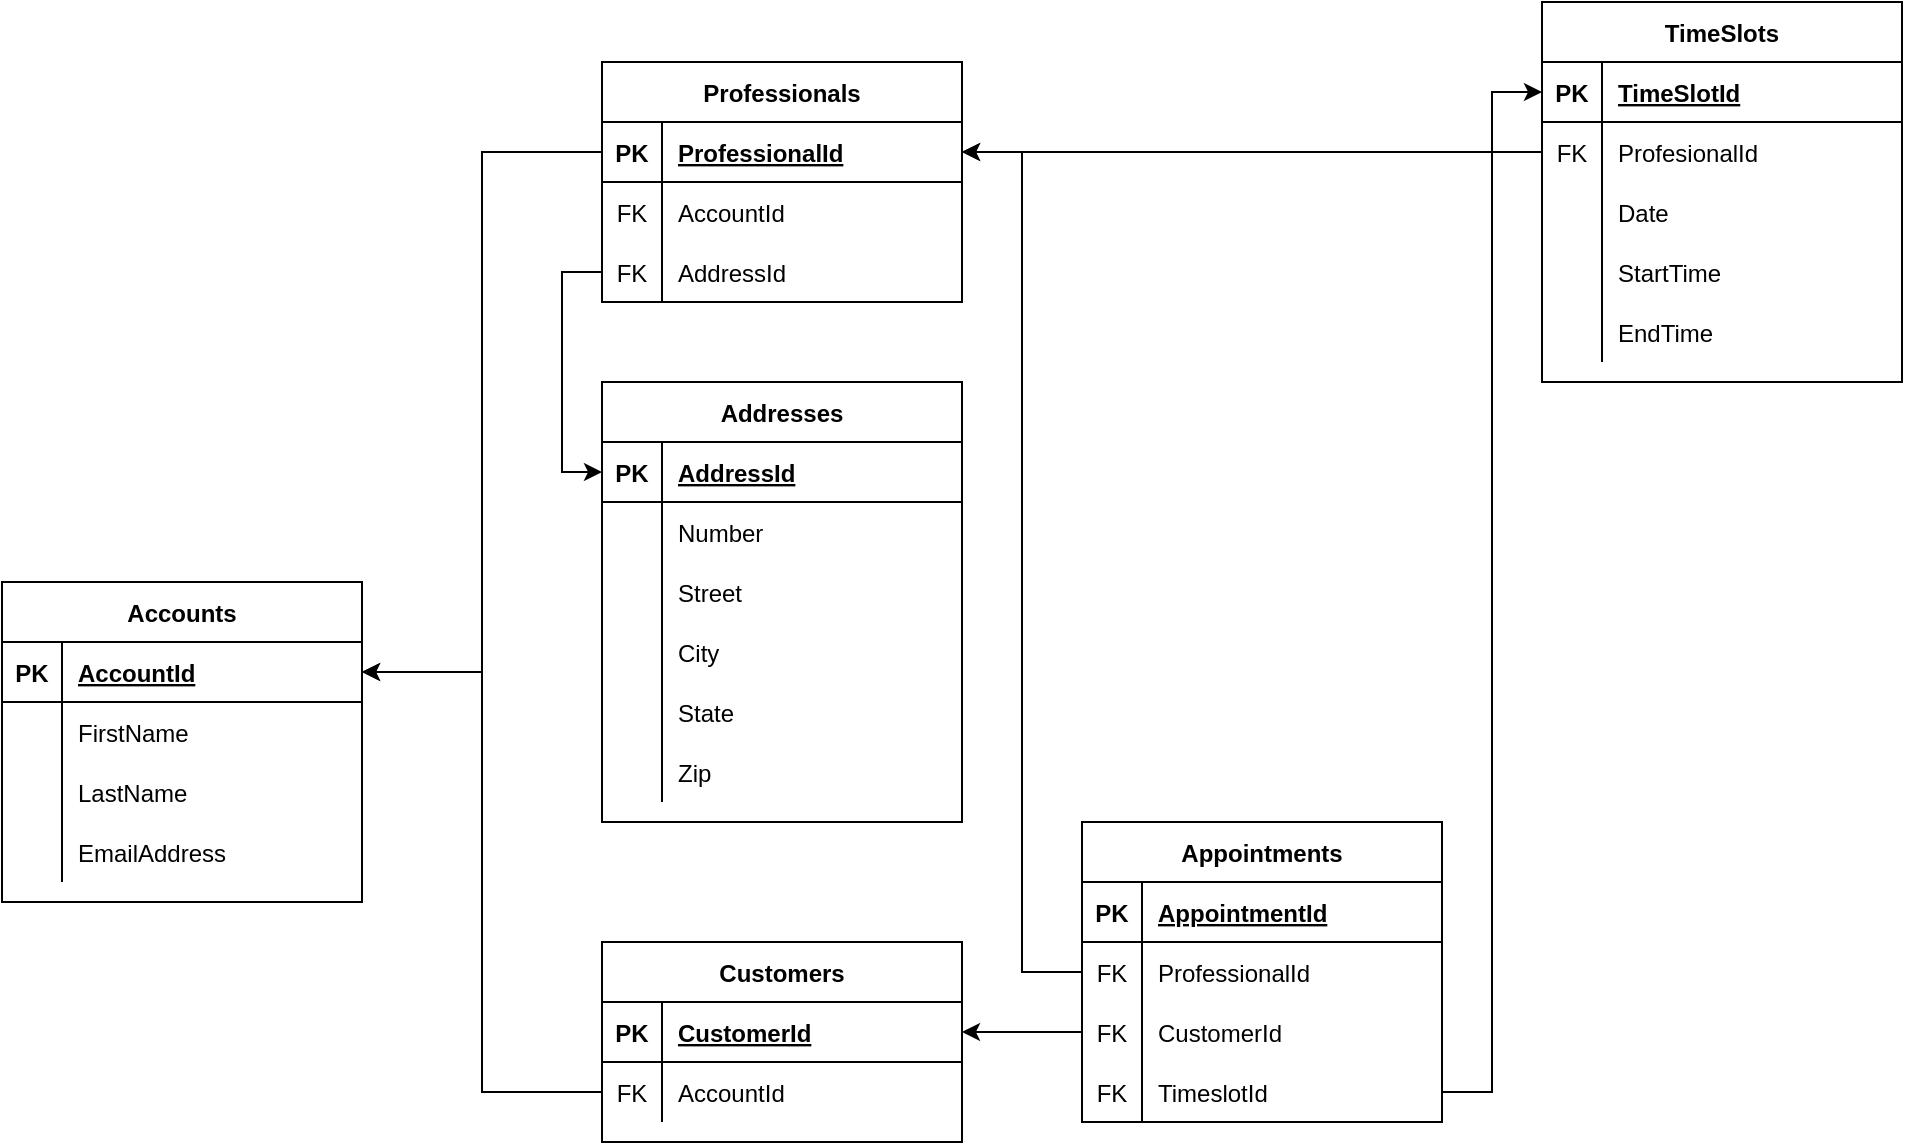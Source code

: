 <mxfile version="14.1.8" type="device"><diagram name="Page-1" id="2ca16b54-16f6-2749-3443-fa8db7711227"><mxGraphModel dx="2378" dy="98" grid="1" gridSize="10" guides="1" tooltips="1" connect="1" arrows="1" fold="1" page="1" pageScale="1" pageWidth="1100" pageHeight="850" background="#ffffff" math="0" shadow="0"><root><mxCell id="0"/><mxCell id="1" parent="0"/><mxCell id="GFSrRz2CB3fxFLwBds57-1" value="Appointments" style="shape=table;startSize=30;container=1;collapsible=1;childLayout=tableLayout;fixedRows=1;rowLines=0;fontStyle=1;align=center;resizeLast=1;" vertex="1" parent="1"><mxGeometry x="160" y="1380" width="180" height="150.0" as="geometry"><mxRectangle x="270" y="1380" width="110" height="30" as="alternateBounds"/></mxGeometry></mxCell><mxCell id="GFSrRz2CB3fxFLwBds57-2" value="" style="shape=partialRectangle;collapsible=0;dropTarget=0;pointerEvents=0;fillColor=none;top=0;left=0;bottom=1;right=0;points=[[0,0.5],[1,0.5]];portConstraint=eastwest;" vertex="1" parent="GFSrRz2CB3fxFLwBds57-1"><mxGeometry y="30" width="180" height="30" as="geometry"/></mxCell><mxCell id="GFSrRz2CB3fxFLwBds57-3" value="PK" style="shape=partialRectangle;connectable=0;fillColor=none;top=0;left=0;bottom=0;right=0;fontStyle=1;overflow=hidden;" vertex="1" parent="GFSrRz2CB3fxFLwBds57-2"><mxGeometry width="30" height="30" as="geometry"/></mxCell><mxCell id="GFSrRz2CB3fxFLwBds57-4" value="AppointmentId" style="shape=partialRectangle;connectable=0;fillColor=none;top=0;left=0;bottom=0;right=0;align=left;spacingLeft=6;fontStyle=5;overflow=hidden;" vertex="1" parent="GFSrRz2CB3fxFLwBds57-2"><mxGeometry x="30" width="150" height="30" as="geometry"/></mxCell><mxCell id="GFSrRz2CB3fxFLwBds57-17" value="" style="shape=partialRectangle;collapsible=0;dropTarget=0;pointerEvents=0;fillColor=none;top=0;left=0;bottom=0;right=0;points=[[0,0.5],[1,0.5]];portConstraint=eastwest;" vertex="1" parent="GFSrRz2CB3fxFLwBds57-1"><mxGeometry y="60" width="180" height="30" as="geometry"/></mxCell><mxCell id="GFSrRz2CB3fxFLwBds57-18" value="FK" style="shape=partialRectangle;connectable=0;fillColor=none;top=0;left=0;bottom=0;right=0;fontStyle=0;overflow=hidden;" vertex="1" parent="GFSrRz2CB3fxFLwBds57-17"><mxGeometry width="30" height="30" as="geometry"/></mxCell><mxCell id="GFSrRz2CB3fxFLwBds57-19" value="ProfessionalId" style="shape=partialRectangle;connectable=0;fillColor=none;top=0;left=0;bottom=0;right=0;align=left;spacingLeft=6;fontStyle=0;overflow=hidden;" vertex="1" parent="GFSrRz2CB3fxFLwBds57-17"><mxGeometry x="30" width="150" height="30" as="geometry"/></mxCell><mxCell id="GFSrRz2CB3fxFLwBds57-14" value="" style="shape=partialRectangle;collapsible=0;dropTarget=0;pointerEvents=0;fillColor=none;top=0;left=0;bottom=0;right=0;points=[[0,0.5],[1,0.5]];portConstraint=eastwest;" vertex="1" parent="GFSrRz2CB3fxFLwBds57-1"><mxGeometry y="90" width="180" height="30" as="geometry"/></mxCell><mxCell id="GFSrRz2CB3fxFLwBds57-15" value="FK" style="shape=partialRectangle;connectable=0;fillColor=none;top=0;left=0;bottom=0;right=0;fontStyle=0;overflow=hidden;" vertex="1" parent="GFSrRz2CB3fxFLwBds57-14"><mxGeometry width="30" height="30" as="geometry"/></mxCell><mxCell id="GFSrRz2CB3fxFLwBds57-16" value="CustomerId" style="shape=partialRectangle;connectable=0;fillColor=none;top=0;left=0;bottom=0;right=0;align=left;spacingLeft=6;fontStyle=0;overflow=hidden;" vertex="1" parent="GFSrRz2CB3fxFLwBds57-14"><mxGeometry x="30" width="150" height="30" as="geometry"/></mxCell><mxCell id="GFSrRz2CB3fxFLwBds57-109" value="" style="shape=partialRectangle;collapsible=0;dropTarget=0;pointerEvents=0;fillColor=none;top=0;left=0;bottom=0;right=0;points=[[0,0.5],[1,0.5]];portConstraint=eastwest;" vertex="1" parent="GFSrRz2CB3fxFLwBds57-1"><mxGeometry y="120" width="180" height="30" as="geometry"/></mxCell><mxCell id="GFSrRz2CB3fxFLwBds57-110" value="FK" style="shape=partialRectangle;connectable=0;fillColor=none;top=0;left=0;bottom=0;right=0;fontStyle=0;overflow=hidden;" vertex="1" parent="GFSrRz2CB3fxFLwBds57-109"><mxGeometry width="30" height="30" as="geometry"/></mxCell><mxCell id="GFSrRz2CB3fxFLwBds57-111" value="TimeslotId" style="shape=partialRectangle;connectable=0;fillColor=none;top=0;left=0;bottom=0;right=0;align=left;spacingLeft=6;fontStyle=0;overflow=hidden;" vertex="1" parent="GFSrRz2CB3fxFLwBds57-109"><mxGeometry x="30" width="150" height="30" as="geometry"/></mxCell><mxCell id="GFSrRz2CB3fxFLwBds57-30" value="Accounts" style="shape=table;startSize=30;container=1;collapsible=1;childLayout=tableLayout;fixedRows=1;rowLines=0;fontStyle=1;align=center;resizeLast=1;" vertex="1" parent="1"><mxGeometry x="-380" y="1260" width="180" height="160" as="geometry"/></mxCell><mxCell id="GFSrRz2CB3fxFLwBds57-31" value="" style="shape=partialRectangle;collapsible=0;dropTarget=0;pointerEvents=0;fillColor=none;top=0;left=0;bottom=1;right=0;points=[[0,0.5],[1,0.5]];portConstraint=eastwest;" vertex="1" parent="GFSrRz2CB3fxFLwBds57-30"><mxGeometry y="30" width="180" height="30" as="geometry"/></mxCell><mxCell id="GFSrRz2CB3fxFLwBds57-32" value="PK" style="shape=partialRectangle;connectable=0;fillColor=none;top=0;left=0;bottom=0;right=0;fontStyle=1;overflow=hidden;" vertex="1" parent="GFSrRz2CB3fxFLwBds57-31"><mxGeometry width="30" height="30" as="geometry"/></mxCell><mxCell id="GFSrRz2CB3fxFLwBds57-33" value="AccountId" style="shape=partialRectangle;connectable=0;fillColor=none;top=0;left=0;bottom=0;right=0;align=left;spacingLeft=6;fontStyle=5;overflow=hidden;" vertex="1" parent="GFSrRz2CB3fxFLwBds57-31"><mxGeometry x="30" width="150" height="30" as="geometry"/></mxCell><mxCell id="GFSrRz2CB3fxFLwBds57-34" value="" style="shape=partialRectangle;collapsible=0;dropTarget=0;pointerEvents=0;fillColor=none;top=0;left=0;bottom=0;right=0;points=[[0,0.5],[1,0.5]];portConstraint=eastwest;" vertex="1" parent="GFSrRz2CB3fxFLwBds57-30"><mxGeometry y="60" width="180" height="30" as="geometry"/></mxCell><mxCell id="GFSrRz2CB3fxFLwBds57-35" value="" style="shape=partialRectangle;connectable=0;fillColor=none;top=0;left=0;bottom=0;right=0;editable=1;overflow=hidden;" vertex="1" parent="GFSrRz2CB3fxFLwBds57-34"><mxGeometry width="30" height="30" as="geometry"/></mxCell><mxCell id="GFSrRz2CB3fxFLwBds57-36" value="FirstName" style="shape=partialRectangle;connectable=0;fillColor=none;top=0;left=0;bottom=0;right=0;align=left;spacingLeft=6;overflow=hidden;" vertex="1" parent="GFSrRz2CB3fxFLwBds57-34"><mxGeometry x="30" width="150" height="30" as="geometry"/></mxCell><mxCell id="GFSrRz2CB3fxFLwBds57-37" value="" style="shape=partialRectangle;collapsible=0;dropTarget=0;pointerEvents=0;fillColor=none;top=0;left=0;bottom=0;right=0;points=[[0,0.5],[1,0.5]];portConstraint=eastwest;" vertex="1" parent="GFSrRz2CB3fxFLwBds57-30"><mxGeometry y="90" width="180" height="30" as="geometry"/></mxCell><mxCell id="GFSrRz2CB3fxFLwBds57-38" value="" style="shape=partialRectangle;connectable=0;fillColor=none;top=0;left=0;bottom=0;right=0;editable=1;overflow=hidden;" vertex="1" parent="GFSrRz2CB3fxFLwBds57-37"><mxGeometry width="30" height="30" as="geometry"/></mxCell><mxCell id="GFSrRz2CB3fxFLwBds57-39" value="LastName" style="shape=partialRectangle;connectable=0;fillColor=none;top=0;left=0;bottom=0;right=0;align=left;spacingLeft=6;overflow=hidden;" vertex="1" parent="GFSrRz2CB3fxFLwBds57-37"><mxGeometry x="30" width="150" height="30" as="geometry"/></mxCell><mxCell id="GFSrRz2CB3fxFLwBds57-40" value="" style="shape=partialRectangle;collapsible=0;dropTarget=0;pointerEvents=0;fillColor=none;top=0;left=0;bottom=0;right=0;points=[[0,0.5],[1,0.5]];portConstraint=eastwest;" vertex="1" parent="GFSrRz2CB3fxFLwBds57-30"><mxGeometry y="120" width="180" height="30" as="geometry"/></mxCell><mxCell id="GFSrRz2CB3fxFLwBds57-41" value="" style="shape=partialRectangle;connectable=0;fillColor=none;top=0;left=0;bottom=0;right=0;editable=1;overflow=hidden;" vertex="1" parent="GFSrRz2CB3fxFLwBds57-40"><mxGeometry width="30" height="30" as="geometry"/></mxCell><mxCell id="GFSrRz2CB3fxFLwBds57-42" value="EmailAddress" style="shape=partialRectangle;connectable=0;fillColor=none;top=0;left=0;bottom=0;right=0;align=left;spacingLeft=6;overflow=hidden;" vertex="1" parent="GFSrRz2CB3fxFLwBds57-40"><mxGeometry x="30" width="150" height="30" as="geometry"/></mxCell><mxCell id="GFSrRz2CB3fxFLwBds57-44" style="edgeStyle=orthogonalEdgeStyle;rounded=0;orthogonalLoop=1;jettySize=auto;html=1;" edge="1" parent="1" source="GFSrRz2CB3fxFLwBds57-14" target="GFSrRz2CB3fxFLwBds57-59"><mxGeometry relative="1" as="geometry"/></mxCell><mxCell id="GFSrRz2CB3fxFLwBds57-58" value="Customers" style="shape=table;startSize=30;container=1;collapsible=1;childLayout=tableLayout;fixedRows=1;rowLines=0;fontStyle=1;align=center;resizeLast=1;" vertex="1" parent="1"><mxGeometry x="-80" y="1440" width="180" height="100" as="geometry"/></mxCell><mxCell id="GFSrRz2CB3fxFLwBds57-59" value="" style="shape=partialRectangle;collapsible=0;dropTarget=0;pointerEvents=0;fillColor=none;top=0;left=0;bottom=1;right=0;points=[[0,0.5],[1,0.5]];portConstraint=eastwest;" vertex="1" parent="GFSrRz2CB3fxFLwBds57-58"><mxGeometry y="30" width="180" height="30" as="geometry"/></mxCell><mxCell id="GFSrRz2CB3fxFLwBds57-60" value="PK" style="shape=partialRectangle;connectable=0;fillColor=none;top=0;left=0;bottom=0;right=0;fontStyle=1;overflow=hidden;" vertex="1" parent="GFSrRz2CB3fxFLwBds57-59"><mxGeometry width="30" height="30" as="geometry"/></mxCell><mxCell id="GFSrRz2CB3fxFLwBds57-61" value="CustomerId" style="shape=partialRectangle;connectable=0;fillColor=none;top=0;left=0;bottom=0;right=0;align=left;spacingLeft=6;fontStyle=5;overflow=hidden;" vertex="1" parent="GFSrRz2CB3fxFLwBds57-59"><mxGeometry x="30" width="150" height="30" as="geometry"/></mxCell><mxCell id="GFSrRz2CB3fxFLwBds57-74" value="" style="shape=partialRectangle;collapsible=0;dropTarget=0;pointerEvents=0;fillColor=none;top=0;left=0;bottom=0;right=0;points=[[0,0.5],[1,0.5]];portConstraint=eastwest;" vertex="1" parent="GFSrRz2CB3fxFLwBds57-58"><mxGeometry y="60" width="180" height="30" as="geometry"/></mxCell><mxCell id="GFSrRz2CB3fxFLwBds57-75" value="FK" style="shape=partialRectangle;connectable=0;fillColor=none;top=0;left=0;bottom=0;right=0;fontStyle=0;overflow=hidden;" vertex="1" parent="GFSrRz2CB3fxFLwBds57-74"><mxGeometry width="30" height="30" as="geometry"/></mxCell><mxCell id="GFSrRz2CB3fxFLwBds57-76" value="AccountId" style="shape=partialRectangle;connectable=0;fillColor=none;top=0;left=0;bottom=0;right=0;align=left;spacingLeft=6;fontStyle=0;overflow=hidden;" vertex="1" parent="GFSrRz2CB3fxFLwBds57-74"><mxGeometry x="30" width="150" height="30" as="geometry"/></mxCell><mxCell id="GFSrRz2CB3fxFLwBds57-77" style="edgeStyle=orthogonalEdgeStyle;rounded=0;orthogonalLoop=1;jettySize=auto;html=1;" edge="1" parent="1" source="GFSrRz2CB3fxFLwBds57-74" target="GFSrRz2CB3fxFLwBds57-31"><mxGeometry relative="1" as="geometry"/></mxCell><mxCell id="GFSrRz2CB3fxFLwBds57-78" value="Professionals" style="shape=table;startSize=30;container=1;collapsible=1;childLayout=tableLayout;fixedRows=1;rowLines=0;fontStyle=1;align=center;resizeLast=1;" vertex="1" parent="1"><mxGeometry x="-80" y="1000" width="180" height="120" as="geometry"/></mxCell><mxCell id="GFSrRz2CB3fxFLwBds57-79" value="" style="shape=partialRectangle;collapsible=0;dropTarget=0;pointerEvents=0;fillColor=none;top=0;left=0;bottom=1;right=0;points=[[0,0.5],[1,0.5]];portConstraint=eastwest;" vertex="1" parent="GFSrRz2CB3fxFLwBds57-78"><mxGeometry y="30" width="180" height="30" as="geometry"/></mxCell><mxCell id="GFSrRz2CB3fxFLwBds57-80" value="PK" style="shape=partialRectangle;connectable=0;fillColor=none;top=0;left=0;bottom=0;right=0;fontStyle=1;overflow=hidden;" vertex="1" parent="GFSrRz2CB3fxFLwBds57-79"><mxGeometry width="30" height="30" as="geometry"/></mxCell><mxCell id="GFSrRz2CB3fxFLwBds57-81" value="ProfessionalId" style="shape=partialRectangle;connectable=0;fillColor=none;top=0;left=0;bottom=0;right=0;align=left;spacingLeft=6;fontStyle=5;overflow=hidden;" vertex="1" parent="GFSrRz2CB3fxFLwBds57-79"><mxGeometry x="30" width="150" height="30" as="geometry"/></mxCell><mxCell id="GFSrRz2CB3fxFLwBds57-114" value="" style="shape=partialRectangle;collapsible=0;dropTarget=0;pointerEvents=0;fillColor=none;top=0;left=0;bottom=0;right=0;points=[[0,0.5],[1,0.5]];portConstraint=eastwest;" vertex="1" parent="GFSrRz2CB3fxFLwBds57-78"><mxGeometry y="60" width="180" height="30" as="geometry"/></mxCell><mxCell id="GFSrRz2CB3fxFLwBds57-115" value="FK" style="shape=partialRectangle;connectable=0;fillColor=none;top=0;left=0;bottom=0;right=0;fontStyle=0;overflow=hidden;" vertex="1" parent="GFSrRz2CB3fxFLwBds57-114"><mxGeometry width="30" height="30" as="geometry"/></mxCell><mxCell id="GFSrRz2CB3fxFLwBds57-116" value="AccountId" style="shape=partialRectangle;connectable=0;fillColor=none;top=0;left=0;bottom=0;right=0;align=left;spacingLeft=6;fontStyle=0;overflow=hidden;" vertex="1" parent="GFSrRz2CB3fxFLwBds57-114"><mxGeometry x="30" width="150" height="30" as="geometry"/></mxCell><mxCell id="GFSrRz2CB3fxFLwBds57-130" value="" style="shape=partialRectangle;collapsible=0;dropTarget=0;pointerEvents=0;fillColor=none;top=0;left=0;bottom=0;right=0;points=[[0,0.5],[1,0.5]];portConstraint=eastwest;" vertex="1" parent="GFSrRz2CB3fxFLwBds57-78"><mxGeometry y="90" width="180" height="30" as="geometry"/></mxCell><mxCell id="GFSrRz2CB3fxFLwBds57-131" value="FK" style="shape=partialRectangle;connectable=0;fillColor=none;top=0;left=0;bottom=0;right=0;fontStyle=0;overflow=hidden;" vertex="1" parent="GFSrRz2CB3fxFLwBds57-130"><mxGeometry width="30" height="30" as="geometry"/></mxCell><mxCell id="GFSrRz2CB3fxFLwBds57-132" value="AddressId" style="shape=partialRectangle;connectable=0;fillColor=none;top=0;left=0;bottom=0;right=0;align=left;spacingLeft=6;fontStyle=0;overflow=hidden;" vertex="1" parent="GFSrRz2CB3fxFLwBds57-130"><mxGeometry x="30" width="150" height="30" as="geometry"/></mxCell><mxCell id="GFSrRz2CB3fxFLwBds57-91" style="edgeStyle=orthogonalEdgeStyle;rounded=0;orthogonalLoop=1;jettySize=auto;html=1;" edge="1" parent="1" source="GFSrRz2CB3fxFLwBds57-17" target="GFSrRz2CB3fxFLwBds57-79"><mxGeometry relative="1" as="geometry"/></mxCell><mxCell id="GFSrRz2CB3fxFLwBds57-92" style="edgeStyle=orthogonalEdgeStyle;rounded=0;orthogonalLoop=1;jettySize=auto;html=1;" edge="1" parent="1" source="GFSrRz2CB3fxFLwBds57-79" target="GFSrRz2CB3fxFLwBds57-31"><mxGeometry relative="1" as="geometry"/></mxCell><mxCell id="GFSrRz2CB3fxFLwBds57-93" value="TimeSlots" style="shape=table;startSize=30;container=1;collapsible=1;childLayout=tableLayout;fixedRows=1;rowLines=0;fontStyle=1;align=center;resizeLast=1;" vertex="1" parent="1"><mxGeometry x="390" y="970" width="180" height="190" as="geometry"/></mxCell><mxCell id="GFSrRz2CB3fxFLwBds57-94" value="" style="shape=partialRectangle;collapsible=0;dropTarget=0;pointerEvents=0;fillColor=none;top=0;left=0;bottom=1;right=0;points=[[0,0.5],[1,0.5]];portConstraint=eastwest;" vertex="1" parent="GFSrRz2CB3fxFLwBds57-93"><mxGeometry y="30" width="180" height="30" as="geometry"/></mxCell><mxCell id="GFSrRz2CB3fxFLwBds57-95" value="PK" style="shape=partialRectangle;connectable=0;fillColor=none;top=0;left=0;bottom=0;right=0;fontStyle=1;overflow=hidden;" vertex="1" parent="GFSrRz2CB3fxFLwBds57-94"><mxGeometry width="30" height="30" as="geometry"/></mxCell><mxCell id="GFSrRz2CB3fxFLwBds57-96" value="TimeSlotId" style="shape=partialRectangle;connectable=0;fillColor=none;top=0;left=0;bottom=0;right=0;align=left;spacingLeft=6;fontStyle=5;overflow=hidden;" vertex="1" parent="GFSrRz2CB3fxFLwBds57-94"><mxGeometry x="30" width="150" height="30" as="geometry"/></mxCell><mxCell id="GFSrRz2CB3fxFLwBds57-106" value="" style="shape=partialRectangle;collapsible=0;dropTarget=0;pointerEvents=0;fillColor=none;top=0;left=0;bottom=0;right=0;points=[[0,0.5],[1,0.5]];portConstraint=eastwest;" vertex="1" parent="GFSrRz2CB3fxFLwBds57-93"><mxGeometry y="60" width="180" height="30" as="geometry"/></mxCell><mxCell id="GFSrRz2CB3fxFLwBds57-107" value="FK" style="shape=partialRectangle;connectable=0;fillColor=none;top=0;left=0;bottom=0;right=0;fontStyle=0;overflow=hidden;" vertex="1" parent="GFSrRz2CB3fxFLwBds57-106"><mxGeometry width="30" height="30" as="geometry"/></mxCell><mxCell id="GFSrRz2CB3fxFLwBds57-108" value="ProfesionalId" style="shape=partialRectangle;connectable=0;fillColor=none;top=0;left=0;bottom=0;right=0;align=left;spacingLeft=6;fontStyle=0;overflow=hidden;" vertex="1" parent="GFSrRz2CB3fxFLwBds57-106"><mxGeometry x="30" width="150" height="30" as="geometry"/></mxCell><mxCell id="GFSrRz2CB3fxFLwBds57-97" value="" style="shape=partialRectangle;collapsible=0;dropTarget=0;pointerEvents=0;fillColor=none;top=0;left=0;bottom=0;right=0;points=[[0,0.5],[1,0.5]];portConstraint=eastwest;" vertex="1" parent="GFSrRz2CB3fxFLwBds57-93"><mxGeometry y="90" width="180" height="30" as="geometry"/></mxCell><mxCell id="GFSrRz2CB3fxFLwBds57-98" value="" style="shape=partialRectangle;connectable=0;fillColor=none;top=0;left=0;bottom=0;right=0;editable=1;overflow=hidden;" vertex="1" parent="GFSrRz2CB3fxFLwBds57-97"><mxGeometry width="30" height="30" as="geometry"/></mxCell><mxCell id="GFSrRz2CB3fxFLwBds57-99" value="Date" style="shape=partialRectangle;connectable=0;fillColor=none;top=0;left=0;bottom=0;right=0;align=left;spacingLeft=6;overflow=hidden;" vertex="1" parent="GFSrRz2CB3fxFLwBds57-97"><mxGeometry x="30" width="150" height="30" as="geometry"/></mxCell><mxCell id="GFSrRz2CB3fxFLwBds57-100" value="" style="shape=partialRectangle;collapsible=0;dropTarget=0;pointerEvents=0;fillColor=none;top=0;left=0;bottom=0;right=0;points=[[0,0.5],[1,0.5]];portConstraint=eastwest;" vertex="1" parent="GFSrRz2CB3fxFLwBds57-93"><mxGeometry y="120" width="180" height="30" as="geometry"/></mxCell><mxCell id="GFSrRz2CB3fxFLwBds57-101" value="" style="shape=partialRectangle;connectable=0;fillColor=none;top=0;left=0;bottom=0;right=0;editable=1;overflow=hidden;" vertex="1" parent="GFSrRz2CB3fxFLwBds57-100"><mxGeometry width="30" height="30" as="geometry"/></mxCell><mxCell id="GFSrRz2CB3fxFLwBds57-102" value="StartTime" style="shape=partialRectangle;connectable=0;fillColor=none;top=0;left=0;bottom=0;right=0;align=left;spacingLeft=6;overflow=hidden;" vertex="1" parent="GFSrRz2CB3fxFLwBds57-100"><mxGeometry x="30" width="150" height="30" as="geometry"/></mxCell><mxCell id="GFSrRz2CB3fxFLwBds57-103" value="" style="shape=partialRectangle;collapsible=0;dropTarget=0;pointerEvents=0;fillColor=none;top=0;left=0;bottom=0;right=0;points=[[0,0.5],[1,0.5]];portConstraint=eastwest;" vertex="1" parent="GFSrRz2CB3fxFLwBds57-93"><mxGeometry y="150" width="180" height="30" as="geometry"/></mxCell><mxCell id="GFSrRz2CB3fxFLwBds57-104" value="" style="shape=partialRectangle;connectable=0;fillColor=none;top=0;left=0;bottom=0;right=0;editable=1;overflow=hidden;" vertex="1" parent="GFSrRz2CB3fxFLwBds57-103"><mxGeometry width="30" height="30" as="geometry"/></mxCell><mxCell id="GFSrRz2CB3fxFLwBds57-105" value="EndTime" style="shape=partialRectangle;connectable=0;fillColor=none;top=0;left=0;bottom=0;right=0;align=left;spacingLeft=6;overflow=hidden;" vertex="1" parent="GFSrRz2CB3fxFLwBds57-103"><mxGeometry x="30" width="150" height="30" as="geometry"/></mxCell><mxCell id="GFSrRz2CB3fxFLwBds57-112" style="edgeStyle=orthogonalEdgeStyle;rounded=0;orthogonalLoop=1;jettySize=auto;html=1;" edge="1" parent="1" source="GFSrRz2CB3fxFLwBds57-109" target="GFSrRz2CB3fxFLwBds57-94"><mxGeometry relative="1" as="geometry"/></mxCell><mxCell id="GFSrRz2CB3fxFLwBds57-113" style="edgeStyle=orthogonalEdgeStyle;rounded=0;orthogonalLoop=1;jettySize=auto;html=1;" edge="1" parent="1" source="GFSrRz2CB3fxFLwBds57-106" target="GFSrRz2CB3fxFLwBds57-79"><mxGeometry relative="1" as="geometry"/></mxCell><mxCell id="GFSrRz2CB3fxFLwBds57-117" value="Addresses" style="shape=table;startSize=30;container=1;collapsible=1;childLayout=tableLayout;fixedRows=1;rowLines=0;fontStyle=1;align=center;resizeLast=1;" vertex="1" parent="1"><mxGeometry x="-80" y="1160" width="180" height="220" as="geometry"/></mxCell><mxCell id="GFSrRz2CB3fxFLwBds57-118" value="" style="shape=partialRectangle;collapsible=0;dropTarget=0;pointerEvents=0;fillColor=none;top=0;left=0;bottom=1;right=0;points=[[0,0.5],[1,0.5]];portConstraint=eastwest;" vertex="1" parent="GFSrRz2CB3fxFLwBds57-117"><mxGeometry y="30" width="180" height="30" as="geometry"/></mxCell><mxCell id="GFSrRz2CB3fxFLwBds57-119" value="PK" style="shape=partialRectangle;connectable=0;fillColor=none;top=0;left=0;bottom=0;right=0;fontStyle=1;overflow=hidden;" vertex="1" parent="GFSrRz2CB3fxFLwBds57-118"><mxGeometry width="30" height="30" as="geometry"/></mxCell><mxCell id="GFSrRz2CB3fxFLwBds57-120" value="AddressId" style="shape=partialRectangle;connectable=0;fillColor=none;top=0;left=0;bottom=0;right=0;align=left;spacingLeft=6;fontStyle=5;overflow=hidden;" vertex="1" parent="GFSrRz2CB3fxFLwBds57-118"><mxGeometry x="30" width="150" height="30" as="geometry"/></mxCell><mxCell id="GFSrRz2CB3fxFLwBds57-121" value="" style="shape=partialRectangle;collapsible=0;dropTarget=0;pointerEvents=0;fillColor=none;top=0;left=0;bottom=0;right=0;points=[[0,0.5],[1,0.5]];portConstraint=eastwest;" vertex="1" parent="GFSrRz2CB3fxFLwBds57-117"><mxGeometry y="60" width="180" height="30" as="geometry"/></mxCell><mxCell id="GFSrRz2CB3fxFLwBds57-122" value="" style="shape=partialRectangle;connectable=0;fillColor=none;top=0;left=0;bottom=0;right=0;editable=1;overflow=hidden;" vertex="1" parent="GFSrRz2CB3fxFLwBds57-121"><mxGeometry width="30" height="30" as="geometry"/></mxCell><mxCell id="GFSrRz2CB3fxFLwBds57-123" value="Number" style="shape=partialRectangle;connectable=0;fillColor=none;top=0;left=0;bottom=0;right=0;align=left;spacingLeft=6;overflow=hidden;" vertex="1" parent="GFSrRz2CB3fxFLwBds57-121"><mxGeometry x="30" width="150" height="30" as="geometry"/></mxCell><mxCell id="GFSrRz2CB3fxFLwBds57-124" value="" style="shape=partialRectangle;collapsible=0;dropTarget=0;pointerEvents=0;fillColor=none;top=0;left=0;bottom=0;right=0;points=[[0,0.5],[1,0.5]];portConstraint=eastwest;" vertex="1" parent="GFSrRz2CB3fxFLwBds57-117"><mxGeometry y="90" width="180" height="30" as="geometry"/></mxCell><mxCell id="GFSrRz2CB3fxFLwBds57-125" value="" style="shape=partialRectangle;connectable=0;fillColor=none;top=0;left=0;bottom=0;right=0;editable=1;overflow=hidden;" vertex="1" parent="GFSrRz2CB3fxFLwBds57-124"><mxGeometry width="30" height="30" as="geometry"/></mxCell><mxCell id="GFSrRz2CB3fxFLwBds57-126" value="Street" style="shape=partialRectangle;connectable=0;fillColor=none;top=0;left=0;bottom=0;right=0;align=left;spacingLeft=6;overflow=hidden;" vertex="1" parent="GFSrRz2CB3fxFLwBds57-124"><mxGeometry x="30" width="150" height="30" as="geometry"/></mxCell><mxCell id="GFSrRz2CB3fxFLwBds57-127" value="" style="shape=partialRectangle;collapsible=0;dropTarget=0;pointerEvents=0;fillColor=none;top=0;left=0;bottom=0;right=0;points=[[0,0.5],[1,0.5]];portConstraint=eastwest;" vertex="1" parent="GFSrRz2CB3fxFLwBds57-117"><mxGeometry y="120" width="180" height="30" as="geometry"/></mxCell><mxCell id="GFSrRz2CB3fxFLwBds57-128" value="" style="shape=partialRectangle;connectable=0;fillColor=none;top=0;left=0;bottom=0;right=0;editable=1;overflow=hidden;" vertex="1" parent="GFSrRz2CB3fxFLwBds57-127"><mxGeometry width="30" height="30" as="geometry"/></mxCell><mxCell id="GFSrRz2CB3fxFLwBds57-129" value="City" style="shape=partialRectangle;connectable=0;fillColor=none;top=0;left=0;bottom=0;right=0;align=left;spacingLeft=6;overflow=hidden;" vertex="1" parent="GFSrRz2CB3fxFLwBds57-127"><mxGeometry x="30" width="150" height="30" as="geometry"/></mxCell><mxCell id="GFSrRz2CB3fxFLwBds57-144" value="" style="shape=partialRectangle;collapsible=0;dropTarget=0;pointerEvents=0;fillColor=none;top=0;left=0;bottom=0;right=0;points=[[0,0.5],[1,0.5]];portConstraint=eastwest;" vertex="1" parent="GFSrRz2CB3fxFLwBds57-117"><mxGeometry y="150" width="180" height="30" as="geometry"/></mxCell><mxCell id="GFSrRz2CB3fxFLwBds57-145" value="" style="shape=partialRectangle;connectable=0;fillColor=none;top=0;left=0;bottom=0;right=0;editable=1;overflow=hidden;" vertex="1" parent="GFSrRz2CB3fxFLwBds57-144"><mxGeometry width="30" height="30" as="geometry"/></mxCell><mxCell id="GFSrRz2CB3fxFLwBds57-146" value="State" style="shape=partialRectangle;connectable=0;fillColor=none;top=0;left=0;bottom=0;right=0;align=left;spacingLeft=6;overflow=hidden;" vertex="1" parent="GFSrRz2CB3fxFLwBds57-144"><mxGeometry x="30" width="150" height="30" as="geometry"/></mxCell><mxCell id="GFSrRz2CB3fxFLwBds57-133" value="" style="shape=partialRectangle;collapsible=0;dropTarget=0;pointerEvents=0;fillColor=none;top=0;left=0;bottom=0;right=0;points=[[0,0.5],[1,0.5]];portConstraint=eastwest;" vertex="1" parent="GFSrRz2CB3fxFLwBds57-117"><mxGeometry y="180" width="180" height="30" as="geometry"/></mxCell><mxCell id="GFSrRz2CB3fxFLwBds57-134" value="" style="shape=partialRectangle;connectable=0;fillColor=none;top=0;left=0;bottom=0;right=0;editable=1;overflow=hidden;" vertex="1" parent="GFSrRz2CB3fxFLwBds57-133"><mxGeometry width="30" height="30" as="geometry"/></mxCell><mxCell id="GFSrRz2CB3fxFLwBds57-135" value="Zip" style="shape=partialRectangle;connectable=0;fillColor=none;top=0;left=0;bottom=0;right=0;align=left;spacingLeft=6;overflow=hidden;" vertex="1" parent="GFSrRz2CB3fxFLwBds57-133"><mxGeometry x="30" width="150" height="30" as="geometry"/></mxCell><mxCell id="GFSrRz2CB3fxFLwBds57-147" style="edgeStyle=orthogonalEdgeStyle;rounded=0;orthogonalLoop=1;jettySize=auto;html=1;entryX=0;entryY=0.5;entryDx=0;entryDy=0;" edge="1" parent="1" source="GFSrRz2CB3fxFLwBds57-130" target="GFSrRz2CB3fxFLwBds57-118"><mxGeometry relative="1" as="geometry"/></mxCell></root></mxGraphModel></diagram></mxfile>